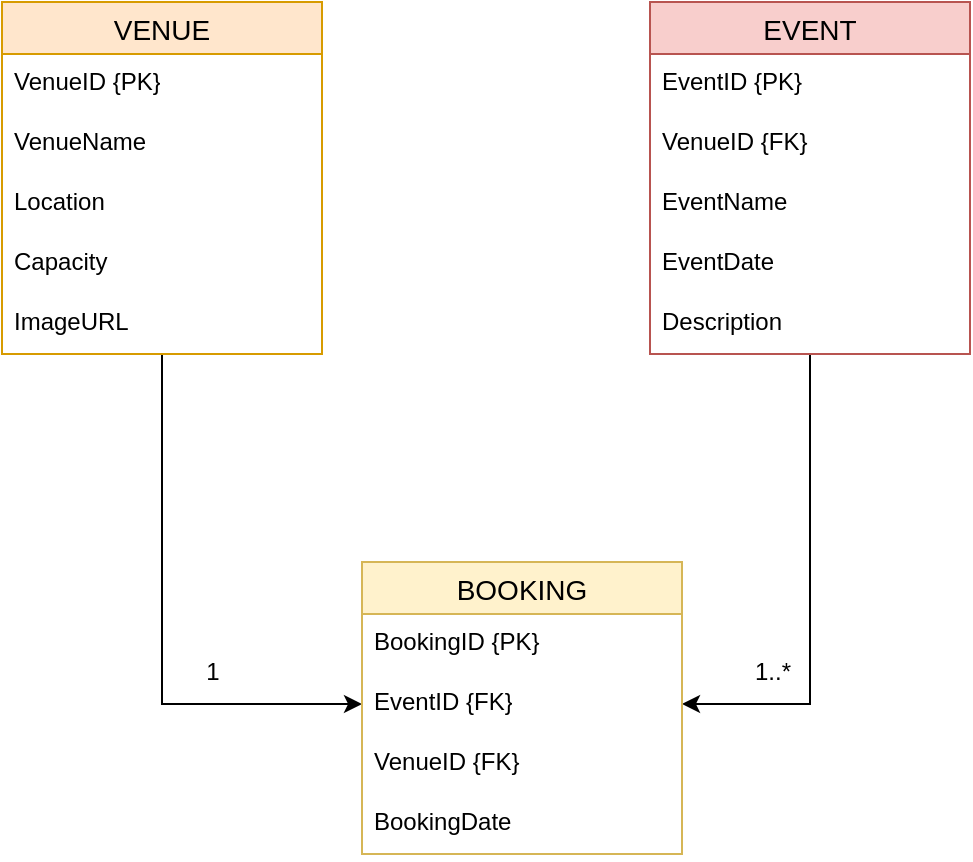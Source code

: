 <mxfile version="26.2.2">
  <diagram name="Page-1" id="8judzUZO_K1a04C-3pbv">
    <mxGraphModel dx="1116" dy="780" grid="1" gridSize="10" guides="1" tooltips="1" connect="1" arrows="1" fold="1" page="1" pageScale="1" pageWidth="827" pageHeight="1169" math="0" shadow="0">
      <root>
        <mxCell id="0" />
        <mxCell id="1" parent="0" />
        <mxCell id="hFZYbpdSILthtrOmQ09Y-19" style="edgeStyle=orthogonalEdgeStyle;rounded=0;orthogonalLoop=1;jettySize=auto;html=1;entryX=0;entryY=0.5;entryDx=0;entryDy=0;" edge="1" parent="1" source="hFZYbpdSILthtrOmQ09Y-1" target="hFZYbpdSILthtrOmQ09Y-15">
          <mxGeometry relative="1" as="geometry">
            <mxPoint x="230" y="630" as="targetPoint" />
          </mxGeometry>
        </mxCell>
        <mxCell id="hFZYbpdSILthtrOmQ09Y-1" value="VENUE" style="swimlane;fontStyle=0;childLayout=stackLayout;horizontal=1;startSize=26;horizontalStack=0;resizeParent=1;resizeParentMax=0;resizeLast=0;collapsible=1;marginBottom=0;align=center;fontSize=14;fillColor=#ffe6cc;strokeColor=#d79b00;" vertex="1" parent="1">
          <mxGeometry x="90" y="210" width="160" height="176" as="geometry" />
        </mxCell>
        <mxCell id="hFZYbpdSILthtrOmQ09Y-2" value="VenueID {PK}" style="text;strokeColor=none;fillColor=none;spacingLeft=4;spacingRight=4;overflow=hidden;rotatable=0;points=[[0,0.5],[1,0.5]];portConstraint=eastwest;fontSize=12;whiteSpace=wrap;html=1;" vertex="1" parent="hFZYbpdSILthtrOmQ09Y-1">
          <mxGeometry y="26" width="160" height="30" as="geometry" />
        </mxCell>
        <mxCell id="hFZYbpdSILthtrOmQ09Y-3" value="VenueName" style="text;strokeColor=none;fillColor=none;spacingLeft=4;spacingRight=4;overflow=hidden;rotatable=0;points=[[0,0.5],[1,0.5]];portConstraint=eastwest;fontSize=12;whiteSpace=wrap;html=1;" vertex="1" parent="hFZYbpdSILthtrOmQ09Y-1">
          <mxGeometry y="56" width="160" height="30" as="geometry" />
        </mxCell>
        <mxCell id="hFZYbpdSILthtrOmQ09Y-4" value="Location" style="text;strokeColor=none;fillColor=none;spacingLeft=4;spacingRight=4;overflow=hidden;rotatable=0;points=[[0,0.5],[1,0.5]];portConstraint=eastwest;fontSize=12;whiteSpace=wrap;html=1;" vertex="1" parent="hFZYbpdSILthtrOmQ09Y-1">
          <mxGeometry y="86" width="160" height="30" as="geometry" />
        </mxCell>
        <mxCell id="hFZYbpdSILthtrOmQ09Y-5" value="Capacity" style="text;strokeColor=none;fillColor=none;spacingLeft=4;spacingRight=4;overflow=hidden;rotatable=0;points=[[0,0.5],[1,0.5]];portConstraint=eastwest;fontSize=12;whiteSpace=wrap;html=1;" vertex="1" parent="hFZYbpdSILthtrOmQ09Y-1">
          <mxGeometry y="116" width="160" height="30" as="geometry" />
        </mxCell>
        <mxCell id="hFZYbpdSILthtrOmQ09Y-6" value="ImageURL" style="text;strokeColor=none;fillColor=none;spacingLeft=4;spacingRight=4;overflow=hidden;rotatable=0;points=[[0,0.5],[1,0.5]];portConstraint=eastwest;fontSize=12;whiteSpace=wrap;html=1;" vertex="1" parent="hFZYbpdSILthtrOmQ09Y-1">
          <mxGeometry y="146" width="160" height="30" as="geometry" />
        </mxCell>
        <mxCell id="hFZYbpdSILthtrOmQ09Y-20" style="edgeStyle=orthogonalEdgeStyle;rounded=0;orthogonalLoop=1;jettySize=auto;html=1;entryX=1;entryY=0.5;entryDx=0;entryDy=0;" edge="1" parent="1" source="hFZYbpdSILthtrOmQ09Y-7" target="hFZYbpdSILthtrOmQ09Y-15">
          <mxGeometry relative="1" as="geometry" />
        </mxCell>
        <mxCell id="hFZYbpdSILthtrOmQ09Y-7" value="EVENT" style="swimlane;fontStyle=0;childLayout=stackLayout;horizontal=1;startSize=26;horizontalStack=0;resizeParent=1;resizeParentMax=0;resizeLast=0;collapsible=1;marginBottom=0;align=center;fontSize=14;fillColor=#f8cecc;strokeColor=#b85450;" vertex="1" parent="1">
          <mxGeometry x="414" y="210" width="160" height="176" as="geometry" />
        </mxCell>
        <mxCell id="hFZYbpdSILthtrOmQ09Y-8" value="EventID {PK}" style="text;strokeColor=none;fillColor=none;spacingLeft=4;spacingRight=4;overflow=hidden;rotatable=0;points=[[0,0.5],[1,0.5]];portConstraint=eastwest;fontSize=12;whiteSpace=wrap;html=1;" vertex="1" parent="hFZYbpdSILthtrOmQ09Y-7">
          <mxGeometry y="26" width="160" height="30" as="geometry" />
        </mxCell>
        <mxCell id="hFZYbpdSILthtrOmQ09Y-21" value="VenueID {FK}" style="text;strokeColor=none;fillColor=none;spacingLeft=4;spacingRight=4;overflow=hidden;rotatable=0;points=[[0,0.5],[1,0.5]];portConstraint=eastwest;fontSize=12;whiteSpace=wrap;html=1;" vertex="1" parent="hFZYbpdSILthtrOmQ09Y-7">
          <mxGeometry y="56" width="160" height="30" as="geometry" />
        </mxCell>
        <mxCell id="hFZYbpdSILthtrOmQ09Y-9" value="EventName" style="text;strokeColor=none;fillColor=none;spacingLeft=4;spacingRight=4;overflow=hidden;rotatable=0;points=[[0,0.5],[1,0.5]];portConstraint=eastwest;fontSize=12;whiteSpace=wrap;html=1;" vertex="1" parent="hFZYbpdSILthtrOmQ09Y-7">
          <mxGeometry y="86" width="160" height="30" as="geometry" />
        </mxCell>
        <mxCell id="hFZYbpdSILthtrOmQ09Y-10" value="EventDate" style="text;strokeColor=none;fillColor=none;spacingLeft=4;spacingRight=4;overflow=hidden;rotatable=0;points=[[0,0.5],[1,0.5]];portConstraint=eastwest;fontSize=12;whiteSpace=wrap;html=1;" vertex="1" parent="hFZYbpdSILthtrOmQ09Y-7">
          <mxGeometry y="116" width="160" height="30" as="geometry" />
        </mxCell>
        <mxCell id="hFZYbpdSILthtrOmQ09Y-11" value="Description" style="text;strokeColor=none;fillColor=none;spacingLeft=4;spacingRight=4;overflow=hidden;rotatable=0;points=[[0,0.5],[1,0.5]];portConstraint=eastwest;fontSize=12;whiteSpace=wrap;html=1;" vertex="1" parent="hFZYbpdSILthtrOmQ09Y-7">
          <mxGeometry y="146" width="160" height="30" as="geometry" />
        </mxCell>
        <mxCell id="hFZYbpdSILthtrOmQ09Y-13" value="BOOKING" style="swimlane;fontStyle=0;childLayout=stackLayout;horizontal=1;startSize=26;horizontalStack=0;resizeParent=1;resizeParentMax=0;resizeLast=0;collapsible=1;marginBottom=0;align=center;fontSize=14;fillColor=#fff2cc;strokeColor=#d6b656;" vertex="1" parent="1">
          <mxGeometry x="270" y="490" width="160" height="146" as="geometry" />
        </mxCell>
        <mxCell id="hFZYbpdSILthtrOmQ09Y-14" value="BookingID {PK}" style="text;strokeColor=none;fillColor=none;spacingLeft=4;spacingRight=4;overflow=hidden;rotatable=0;points=[[0,0.5],[1,0.5]];portConstraint=eastwest;fontSize=12;whiteSpace=wrap;html=1;" vertex="1" parent="hFZYbpdSILthtrOmQ09Y-13">
          <mxGeometry y="26" width="160" height="30" as="geometry" />
        </mxCell>
        <mxCell id="hFZYbpdSILthtrOmQ09Y-15" value="EventID {FK}" style="text;strokeColor=none;fillColor=none;spacingLeft=4;spacingRight=4;overflow=hidden;rotatable=0;points=[[0,0.5],[1,0.5]];portConstraint=eastwest;fontSize=12;whiteSpace=wrap;html=1;" vertex="1" parent="hFZYbpdSILthtrOmQ09Y-13">
          <mxGeometry y="56" width="160" height="30" as="geometry" />
        </mxCell>
        <mxCell id="hFZYbpdSILthtrOmQ09Y-16" value="VenueID {FK}" style="text;strokeColor=none;fillColor=none;spacingLeft=4;spacingRight=4;overflow=hidden;rotatable=0;points=[[0,0.5],[1,0.5]];portConstraint=eastwest;fontSize=12;whiteSpace=wrap;html=1;" vertex="1" parent="hFZYbpdSILthtrOmQ09Y-13">
          <mxGeometry y="86" width="160" height="30" as="geometry" />
        </mxCell>
        <mxCell id="hFZYbpdSILthtrOmQ09Y-17" value="BookingDate" style="text;strokeColor=none;fillColor=none;spacingLeft=4;spacingRight=4;overflow=hidden;rotatable=0;points=[[0,0.5],[1,0.5]];portConstraint=eastwest;fontSize=12;whiteSpace=wrap;html=1;" vertex="1" parent="hFZYbpdSILthtrOmQ09Y-13">
          <mxGeometry y="116" width="160" height="30" as="geometry" />
        </mxCell>
        <mxCell id="hFZYbpdSILthtrOmQ09Y-22" value="1" style="text;html=1;align=center;verticalAlign=middle;resizable=0;points=[];autosize=1;strokeColor=none;fillColor=none;" vertex="1" parent="1">
          <mxGeometry x="180" y="530" width="30" height="30" as="geometry" />
        </mxCell>
        <mxCell id="hFZYbpdSILthtrOmQ09Y-23" value="1..*" style="text;html=1;align=center;verticalAlign=middle;resizable=0;points=[];autosize=1;strokeColor=none;fillColor=none;" vertex="1" parent="1">
          <mxGeometry x="455" y="530" width="40" height="30" as="geometry" />
        </mxCell>
      </root>
    </mxGraphModel>
  </diagram>
</mxfile>
